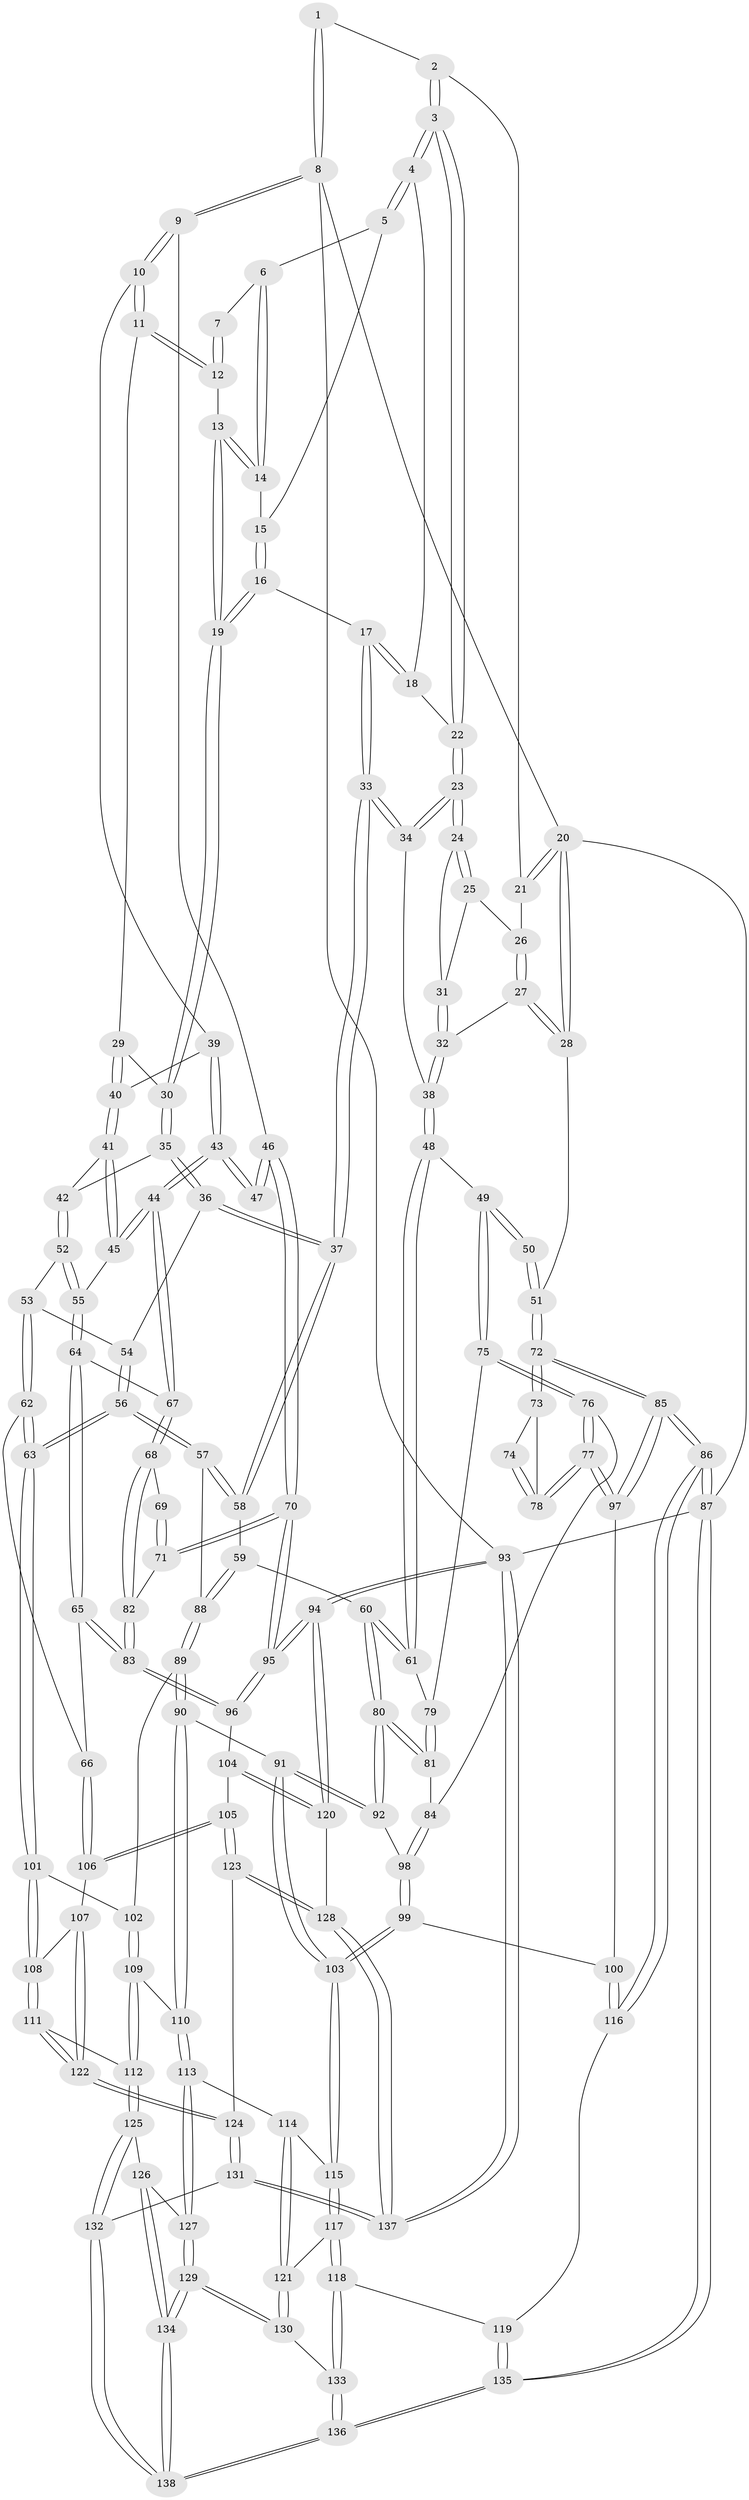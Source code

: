 // coarse degree distribution, {3: 0.12195121951219512, 4: 0.4634146341463415, 6: 0.12195121951219512, 5: 0.2682926829268293, 2: 0.024390243902439025}
// Generated by graph-tools (version 1.1) at 2025/52/02/27/25 19:52:40]
// undirected, 138 vertices, 342 edges
graph export_dot {
graph [start="1"]
  node [color=gray90,style=filled];
  1 [pos="+0.7182701944726605+0"];
  2 [pos="+0.23511335206724943+0"];
  3 [pos="+0.3638945169445348+0.04846029592838687"];
  4 [pos="+0.5698050936568972+0.07221395914699151"];
  5 [pos="+0.587802699731909+0.06152325166920224"];
  6 [pos="+0.6560688688725433+0"];
  7 [pos="+0.7089313920838767+0"];
  8 [pos="+1+0"];
  9 [pos="+1+0.05192623207533115"];
  10 [pos="+1+0.16779564178716758"];
  11 [pos="+0.9048093873970898+0.18025900180731894"];
  12 [pos="+0.7574945845299796+0.08885426275020254"];
  13 [pos="+0.7023522994961082+0.14869621782141532"];
  14 [pos="+0.6863485042844196+0.12059545753863919"];
  15 [pos="+0.6107829860375036+0.09194016365880425"];
  16 [pos="+0.6434341416434609+0.16981842040216538"];
  17 [pos="+0.5590112469075871+0.1817884596387633"];
  18 [pos="+0.5546419761817284+0.1498994224839916"];
  19 [pos="+0.6938847842760955+0.19046733179642703"];
  20 [pos="+0+0"];
  21 [pos="+0.14891705242676667+0"];
  22 [pos="+0.37270465715511525+0.09928640486044502"];
  23 [pos="+0.3809607268647615+0.2372621202671263"];
  24 [pos="+0.3522758116697732+0.2294741183628292"];
  25 [pos="+0.17565985739193324+0.15373495875237236"];
  26 [pos="+0.15709422513705043+0.03780273326158043"];
  27 [pos="+0.0440870069354588+0.29413184415724836"];
  28 [pos="+0+0.26520731001719144"];
  29 [pos="+0.7337879643676622+0.24788379733346047"];
  30 [pos="+0.7205100887154701+0.24864253449756393"];
  31 [pos="+0.17325775471550722+0.20402380917462776"];
  32 [pos="+0.13553084419839007+0.3176060637453389"];
  33 [pos="+0.4751319552040413+0.3386168172404903"];
  34 [pos="+0.39567079115839293+0.2899880973033034"];
  35 [pos="+0.6498253759316693+0.3301483686881954"];
  36 [pos="+0.5596780814692893+0.35762176715400545"];
  37 [pos="+0.48073373214186965+0.3453841072550172"];
  38 [pos="+0.1954727385996626+0.3739116688561487"];
  39 [pos="+0.901011048663903+0.34467887902779115"];
  40 [pos="+0.8330036352422527+0.36742389385184615"];
  41 [pos="+0.8280521519432662+0.37379523373914053"];
  42 [pos="+0.7470923656540193+0.41493171387020233"];
  43 [pos="+0.910792068136512+0.4704558796766038"];
  44 [pos="+0.8978825414021588+0.4822637951366701"];
  45 [pos="+0.8464947203294317+0.45368598403736704"];
  46 [pos="+1+0.34458331620111343"];
  47 [pos="+0.9832018166885949+0.4650520244378171"];
  48 [pos="+0.190573100071036+0.4154395666754946"];
  49 [pos="+0.15498774389316106+0.47263109586444096"];
  50 [pos="+0.14024278937130627+0.4773594092397069"];
  51 [pos="+0+0.29576387961794975"];
  52 [pos="+0.7536193843741035+0.46135030890666934"];
  53 [pos="+0.6827203865867646+0.48697403821340784"];
  54 [pos="+0.5905010937050867+0.41551512832705784"];
  55 [pos="+0.7624631530891172+0.4729647881355736"];
  56 [pos="+0.6280827299837772+0.6247594909349953"];
  57 [pos="+0.5728973494980284+0.6114855277922906"];
  58 [pos="+0.4547591046064307+0.44371596287453346"];
  59 [pos="+0.3796698746627517+0.5423521316795189"];
  60 [pos="+0.3603094958520041+0.5444378802999735"];
  61 [pos="+0.3344636773843668+0.5352432194001758"];
  62 [pos="+0.6492878122435585+0.6352464348203751"];
  63 [pos="+0.645084150654646+0.6356702214531704"];
  64 [pos="+0.7798820865281668+0.5516761147038987"];
  65 [pos="+0.743751439384685+0.6243353937281865"];
  66 [pos="+0.6799649902723948+0.6393043806183869"];
  67 [pos="+0.8868725156438036+0.5239871888889222"];
  68 [pos="+0.9214050586121845+0.5791544768862164"];
  69 [pos="+0.9774421885245935+0.514420737431645"];
  70 [pos="+1+0.6137182580734832"];
  71 [pos="+1+0.5877382007425999"];
  72 [pos="+0+0.47114312981516454"];
  73 [pos="+0+0.4964195883088563"];
  74 [pos="+0.07286164003827034+0.5135107095868943"];
  75 [pos="+0.17670450488452039+0.5593608142665822"];
  76 [pos="+0.16682709757441608+0.6095421809910391"];
  77 [pos="+0.07629652733021837+0.6652387647921614"];
  78 [pos="+0.060710031213771526+0.6190404958115181"];
  79 [pos="+0.24872431993109195+0.5719972134315936"];
  80 [pos="+0.28734942644290806+0.649329837440444"];
  81 [pos="+0.2640700639862751+0.6374647948987389"];
  82 [pos="+0.9276381755410427+0.5945398486038129"];
  83 [pos="+0.8773171118342369+0.7035348155731366"];
  84 [pos="+0.19381280400748713+0.6333652560859736"];
  85 [pos="+0+0.7343086884918221"];
  86 [pos="+0+1"];
  87 [pos="+0+1"];
  88 [pos="+0.4377762223666761+0.6541056556551174"];
  89 [pos="+0.4270202056680155+0.6920459012905587"];
  90 [pos="+0.3915556594229293+0.7389996898929964"];
  91 [pos="+0.33436979898521335+0.7209418802429525"];
  92 [pos="+0.292451223576598+0.6720537971906388"];
  93 [pos="+1+1"];
  94 [pos="+1+0.9752186419988246"];
  95 [pos="+1+0.7800868005662911"];
  96 [pos="+0.8929190825394525+0.7399822953020306"];
  97 [pos="+0.06553730010859354+0.6911756431330038"];
  98 [pos="+0.2076244876680341+0.7121229524512532"];
  99 [pos="+0.19017342086154032+0.7526042123028235"];
  100 [pos="+0.11001781508066096+0.7528094106111612"];
  101 [pos="+0.6023881080006092+0.7241884243071628"];
  102 [pos="+0.5493123572613537+0.7439733341820826"];
  103 [pos="+0.22745120700232968+0.7838926585311615"];
  104 [pos="+0.8782844045261929+0.7658588899212386"];
  105 [pos="+0.816410117375768+0.8250265550743826"];
  106 [pos="+0.7410654213484033+0.821264421127843"];
  107 [pos="+0.7161207832154732+0.8356762376191271"];
  108 [pos="+0.6167487518389128+0.7787696344343699"];
  109 [pos="+0.4975103199423175+0.8289493416029675"];
  110 [pos="+0.4029288609788379+0.8121184056801538"];
  111 [pos="+0.5761720741536989+0.86607794038181"];
  112 [pos="+0.5459883984082876+0.8744750059952531"];
  113 [pos="+0.3951375442572721+0.8249265794313512"];
  114 [pos="+0.34421031958213083+0.8409176250197542"];
  115 [pos="+0.2367711173822171+0.8181388025202255"];
  116 [pos="+0.08521662979144838+0.845429365724683"];
  117 [pos="+0.22116424186771186+0.8571323191952258"];
  118 [pos="+0.1810955631345317+0.8952084944384368"];
  119 [pos="+0.15080255325367828+0.8978253078646764"];
  120 [pos="+0.9407645317428737+0.8883850073704871"];
  121 [pos="+0.293700913058706+0.9105541791651689"];
  122 [pos="+0.6736693159661754+0.9055614604175849"];
  123 [pos="+0.8273443062788249+0.8992064189984041"];
  124 [pos="+0.6809400687896626+0.947619178480637"];
  125 [pos="+0.520335957208335+0.961358866285223"];
  126 [pos="+0.4252734377614122+0.9199473156094756"];
  127 [pos="+0.4022679101993891+0.8882960061850526"];
  128 [pos="+0.8569172376915328+0.971041567217597"];
  129 [pos="+0.30822916085166946+0.9903797442922684"];
  130 [pos="+0.2948281606722001+0.9680605501134327"];
  131 [pos="+0.6683069200218662+1"];
  132 [pos="+0.5879290781032573+1"];
  133 [pos="+0.21160982624780406+0.9334141986831009"];
  134 [pos="+0.3373271277129744+1"];
  135 [pos="+0+1"];
  136 [pos="+0.10322915928699018+1"];
  137 [pos="+0.8751893425712526+1"];
  138 [pos="+0.3388155216882527+1"];
  1 -- 2;
  1 -- 8;
  1 -- 8;
  2 -- 3;
  2 -- 3;
  2 -- 21;
  3 -- 4;
  3 -- 4;
  3 -- 22;
  3 -- 22;
  4 -- 5;
  4 -- 5;
  4 -- 18;
  5 -- 6;
  5 -- 15;
  6 -- 7;
  6 -- 14;
  6 -- 14;
  7 -- 12;
  7 -- 12;
  8 -- 9;
  8 -- 9;
  8 -- 20;
  8 -- 93;
  9 -- 10;
  9 -- 10;
  9 -- 46;
  10 -- 11;
  10 -- 11;
  10 -- 39;
  11 -- 12;
  11 -- 12;
  11 -- 29;
  12 -- 13;
  13 -- 14;
  13 -- 14;
  13 -- 19;
  13 -- 19;
  14 -- 15;
  15 -- 16;
  15 -- 16;
  16 -- 17;
  16 -- 19;
  16 -- 19;
  17 -- 18;
  17 -- 18;
  17 -- 33;
  17 -- 33;
  18 -- 22;
  19 -- 30;
  19 -- 30;
  20 -- 21;
  20 -- 21;
  20 -- 28;
  20 -- 28;
  20 -- 87;
  21 -- 26;
  22 -- 23;
  22 -- 23;
  23 -- 24;
  23 -- 24;
  23 -- 34;
  23 -- 34;
  24 -- 25;
  24 -- 25;
  24 -- 31;
  25 -- 26;
  25 -- 31;
  26 -- 27;
  26 -- 27;
  27 -- 28;
  27 -- 28;
  27 -- 32;
  28 -- 51;
  29 -- 30;
  29 -- 40;
  29 -- 40;
  30 -- 35;
  30 -- 35;
  31 -- 32;
  31 -- 32;
  32 -- 38;
  32 -- 38;
  33 -- 34;
  33 -- 34;
  33 -- 37;
  33 -- 37;
  34 -- 38;
  35 -- 36;
  35 -- 36;
  35 -- 42;
  36 -- 37;
  36 -- 37;
  36 -- 54;
  37 -- 58;
  37 -- 58;
  38 -- 48;
  38 -- 48;
  39 -- 40;
  39 -- 43;
  39 -- 43;
  40 -- 41;
  40 -- 41;
  41 -- 42;
  41 -- 45;
  41 -- 45;
  42 -- 52;
  42 -- 52;
  43 -- 44;
  43 -- 44;
  43 -- 47;
  43 -- 47;
  44 -- 45;
  44 -- 45;
  44 -- 67;
  44 -- 67;
  45 -- 55;
  46 -- 47;
  46 -- 47;
  46 -- 70;
  46 -- 70;
  48 -- 49;
  48 -- 61;
  48 -- 61;
  49 -- 50;
  49 -- 50;
  49 -- 75;
  49 -- 75;
  50 -- 51;
  50 -- 51;
  51 -- 72;
  51 -- 72;
  52 -- 53;
  52 -- 55;
  52 -- 55;
  53 -- 54;
  53 -- 62;
  53 -- 62;
  54 -- 56;
  54 -- 56;
  55 -- 64;
  55 -- 64;
  56 -- 57;
  56 -- 57;
  56 -- 63;
  56 -- 63;
  57 -- 58;
  57 -- 58;
  57 -- 88;
  58 -- 59;
  59 -- 60;
  59 -- 88;
  59 -- 88;
  60 -- 61;
  60 -- 61;
  60 -- 80;
  60 -- 80;
  61 -- 79;
  62 -- 63;
  62 -- 63;
  62 -- 66;
  63 -- 101;
  63 -- 101;
  64 -- 65;
  64 -- 65;
  64 -- 67;
  65 -- 66;
  65 -- 83;
  65 -- 83;
  66 -- 106;
  66 -- 106;
  67 -- 68;
  67 -- 68;
  68 -- 69;
  68 -- 82;
  68 -- 82;
  69 -- 71;
  69 -- 71;
  70 -- 71;
  70 -- 71;
  70 -- 95;
  70 -- 95;
  71 -- 82;
  72 -- 73;
  72 -- 73;
  72 -- 85;
  72 -- 85;
  73 -- 74;
  73 -- 78;
  74 -- 78;
  74 -- 78;
  75 -- 76;
  75 -- 76;
  75 -- 79;
  76 -- 77;
  76 -- 77;
  76 -- 84;
  77 -- 78;
  77 -- 78;
  77 -- 97;
  77 -- 97;
  79 -- 81;
  79 -- 81;
  80 -- 81;
  80 -- 81;
  80 -- 92;
  80 -- 92;
  81 -- 84;
  82 -- 83;
  82 -- 83;
  83 -- 96;
  83 -- 96;
  84 -- 98;
  84 -- 98;
  85 -- 86;
  85 -- 86;
  85 -- 97;
  85 -- 97;
  86 -- 87;
  86 -- 87;
  86 -- 116;
  86 -- 116;
  87 -- 135;
  87 -- 135;
  87 -- 93;
  88 -- 89;
  88 -- 89;
  89 -- 90;
  89 -- 90;
  89 -- 102;
  90 -- 91;
  90 -- 110;
  90 -- 110;
  91 -- 92;
  91 -- 92;
  91 -- 103;
  91 -- 103;
  92 -- 98;
  93 -- 94;
  93 -- 94;
  93 -- 137;
  93 -- 137;
  94 -- 95;
  94 -- 95;
  94 -- 120;
  94 -- 120;
  95 -- 96;
  95 -- 96;
  96 -- 104;
  97 -- 100;
  98 -- 99;
  98 -- 99;
  99 -- 100;
  99 -- 103;
  99 -- 103;
  100 -- 116;
  100 -- 116;
  101 -- 102;
  101 -- 108;
  101 -- 108;
  102 -- 109;
  102 -- 109;
  103 -- 115;
  103 -- 115;
  104 -- 105;
  104 -- 120;
  104 -- 120;
  105 -- 106;
  105 -- 106;
  105 -- 123;
  105 -- 123;
  106 -- 107;
  107 -- 108;
  107 -- 122;
  107 -- 122;
  108 -- 111;
  108 -- 111;
  109 -- 110;
  109 -- 112;
  109 -- 112;
  110 -- 113;
  110 -- 113;
  111 -- 112;
  111 -- 122;
  111 -- 122;
  112 -- 125;
  112 -- 125;
  113 -- 114;
  113 -- 127;
  113 -- 127;
  114 -- 115;
  114 -- 121;
  114 -- 121;
  115 -- 117;
  115 -- 117;
  116 -- 119;
  117 -- 118;
  117 -- 118;
  117 -- 121;
  118 -- 119;
  118 -- 133;
  118 -- 133;
  119 -- 135;
  119 -- 135;
  120 -- 128;
  121 -- 130;
  121 -- 130;
  122 -- 124;
  122 -- 124;
  123 -- 124;
  123 -- 128;
  123 -- 128;
  124 -- 131;
  124 -- 131;
  125 -- 126;
  125 -- 132;
  125 -- 132;
  126 -- 127;
  126 -- 134;
  126 -- 134;
  127 -- 129;
  127 -- 129;
  128 -- 137;
  128 -- 137;
  129 -- 130;
  129 -- 130;
  129 -- 134;
  129 -- 134;
  130 -- 133;
  131 -- 132;
  131 -- 137;
  131 -- 137;
  132 -- 138;
  132 -- 138;
  133 -- 136;
  133 -- 136;
  134 -- 138;
  134 -- 138;
  135 -- 136;
  135 -- 136;
  136 -- 138;
  136 -- 138;
}
